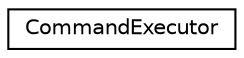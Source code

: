digraph "Graphical Class Hierarchy"
{
  edge [fontname="Helvetica",fontsize="10",labelfontname="Helvetica",labelfontsize="10"];
  node [fontname="Helvetica",fontsize="10",shape=record];
  rankdir="LR";
  Node1 [label="CommandExecutor",height=0.2,width=0.4,color="black", fillcolor="white", style="filled",URL="$class_command_executor.html",tooltip="Klasa odpowiada za wczytywanie i wykonywanie komend z pliku. Trzyma graficzna reprezentacje twarzy..."];
}
